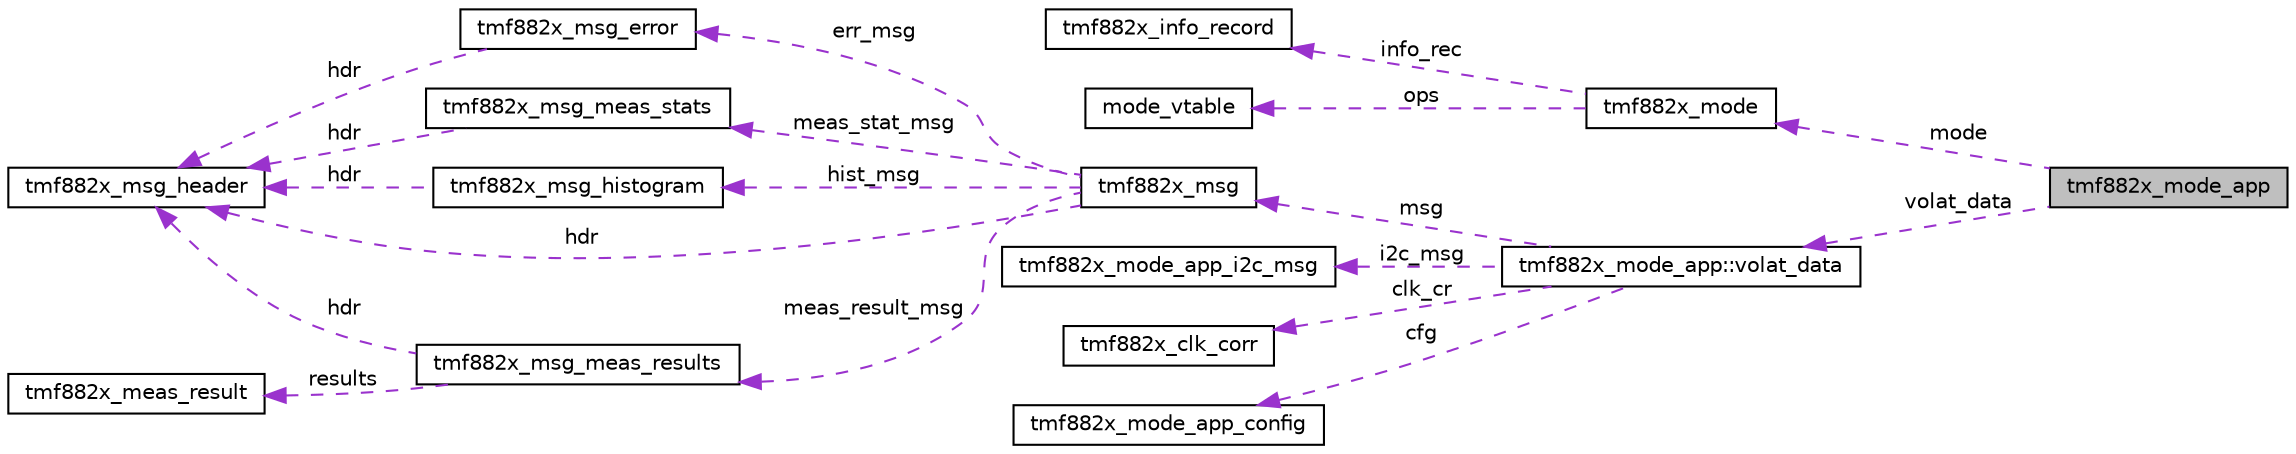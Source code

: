 digraph "tmf882x_mode_app"
{
 // LATEX_PDF_SIZE
  edge [fontname="Helvetica",fontsize="10",labelfontname="Helvetica",labelfontsize="10"];
  node [fontname="Helvetica",fontsize="10",shape=record];
  rankdir="LR";
  Node1 [label="tmf882x_mode_app",height=0.2,width=0.4,color="black", fillcolor="grey75", style="filled", fontcolor="black",tooltip="This is the Application mode context structure."];
  Node2 -> Node1 [dir="back",color="darkorchid3",fontsize="10",style="dashed",label=" mode" ,fontname="Helvetica"];
  Node2 [label="tmf882x_mode",height=0.2,width=0.4,color="black", fillcolor="white", style="filled",URL="$structtmf882x__mode.html",tooltip="This is the Base mode context structure."];
  Node3 -> Node2 [dir="back",color="darkorchid3",fontsize="10",style="dashed",label=" info_rec" ,fontname="Helvetica"];
  Node3 [label="tmf882x_info_record",height=0.2,width=0.4,color="black", fillcolor="white", style="filled",URL="$structtmf882x__info__record.html",tooltip="This is the Base mode information record data."];
  Node4 -> Node2 [dir="back",color="darkorchid3",fontsize="10",style="dashed",label=" ops" ,fontname="Helvetica"];
  Node4 [label="mode_vtable",height=0.2,width=0.4,color="black", fillcolor="white", style="filled",URL="$structmode__vtable.html",tooltip="This is the Base mode behavioral function pointer structure."];
  Node5 -> Node1 [dir="back",color="darkorchid3",fontsize="10",style="dashed",label=" volat_data" ,fontname="Helvetica"];
  Node5 [label="tmf882x_mode_app::volat_data",height=0.2,width=0.4,color="black", fillcolor="white", style="filled",URL="$structtmf882x__mode__app_1_1volat__data.html",tooltip=" "];
  Node6 -> Node5 [dir="back",color="darkorchid3",fontsize="10",style="dashed",label=" clk_cr" ,fontname="Helvetica"];
  Node6 [label="tmf882x_clk_corr",height=0.2,width=0.4,color="black", fillcolor="white", style="filled",URL="$structtmf882x__clk__corr.html",tooltip="This is the Context structure for the clock correction machine."];
  Node7 -> Node5 [dir="back",color="darkorchid3",fontsize="10",style="dashed",label=" cfg" ,fontname="Helvetica"];
  Node7 [label="tmf882x_mode_app_config",height=0.2,width=0.4,color="black", fillcolor="white", style="filled",URL="$structtmf882x__mode__app__config.html",tooltip="This is the Application mode config structure that holds all configuration parameters for the applica..."];
  Node8 -> Node5 [dir="back",color="darkorchid3",fontsize="10",style="dashed",label=" msg" ,fontname="Helvetica"];
  Node8 [label="tmf882x_msg",height=0.2,width=0.4,color="black", fillcolor="white", style="filled",URL="$structtmf882x__msg.html",tooltip="TMF882X message type."];
  Node9 -> Node8 [dir="back",color="darkorchid3",fontsize="10",style="dashed",label=" hist_msg" ,fontname="Helvetica"];
  Node9 [label="tmf882x_msg_histogram",height=0.2,width=0.4,color="black", fillcolor="white", style="filled",URL="$structtmf882x__msg__histogram.html",tooltip="TMF882X histogram message type."];
  Node10 -> Node9 [dir="back",color="darkorchid3",fontsize="10",style="dashed",label=" hdr" ,fontname="Helvetica"];
  Node10 [label="tmf882x_msg_header",height=0.2,width=0.4,color="black", fillcolor="white", style="filled",URL="$structtmf882x__msg__header.html",tooltip="TMF882X message header type."];
  Node11 -> Node8 [dir="back",color="darkorchid3",fontsize="10",style="dashed",label=" meas_result_msg" ,fontname="Helvetica"];
  Node11 [label="tmf882x_msg_meas_results",height=0.2,width=0.4,color="black", fillcolor="white", style="filled",URL="$structtmf882x__msg__meas__results.html",tooltip="TMF882X measure results message type."];
  Node12 -> Node11 [dir="back",color="darkorchid3",fontsize="10",style="dashed",label=" results" ,fontname="Helvetica"];
  Node12 [label="tmf882x_meas_result",height=0.2,width=0.4,color="black", fillcolor="white", style="filled",URL="$structtmf882x__meas__result.html",tooltip="TMF882X measure result This represents an individual target measurement result."];
  Node10 -> Node11 [dir="back",color="darkorchid3",fontsize="10",style="dashed",label=" hdr" ,fontname="Helvetica"];
  Node10 -> Node8 [dir="back",color="darkorchid3",fontsize="10",style="dashed",label=" hdr" ,fontname="Helvetica"];
  Node13 -> Node8 [dir="back",color="darkorchid3",fontsize="10",style="dashed",label=" err_msg" ,fontname="Helvetica"];
  Node13 [label="tmf882x_msg_error",height=0.2,width=0.4,color="black", fillcolor="white", style="filled",URL="$structtmf882x__msg__error.html",tooltip="TMF882X error message type."];
  Node10 -> Node13 [dir="back",color="darkorchid3",fontsize="10",style="dashed",label=" hdr" ,fontname="Helvetica"];
  Node14 -> Node8 [dir="back",color="darkorchid3",fontsize="10",style="dashed",label=" meas_stat_msg" ,fontname="Helvetica"];
  Node14 [label="tmf882x_msg_meas_stats",height=0.2,width=0.4,color="black", fillcolor="white", style="filled",URL="$structtmf882x__msg__meas__stats.html",tooltip="TMF882X measure statistics message type."];
  Node10 -> Node14 [dir="back",color="darkorchid3",fontsize="10",style="dashed",label=" hdr" ,fontname="Helvetica"];
  Node15 -> Node5 [dir="back",color="darkorchid3",fontsize="10",style="dashed",label=" i2c_msg" ,fontname="Helvetica"];
  Node15 [label="tmf882x_mode_app_i2c_msg",height=0.2,width=0.4,color="black", fillcolor="white", style="filled",URL="$structtmf882x__mode__app__i2c__msg.html",tooltip="App mode i2c message."];
}
